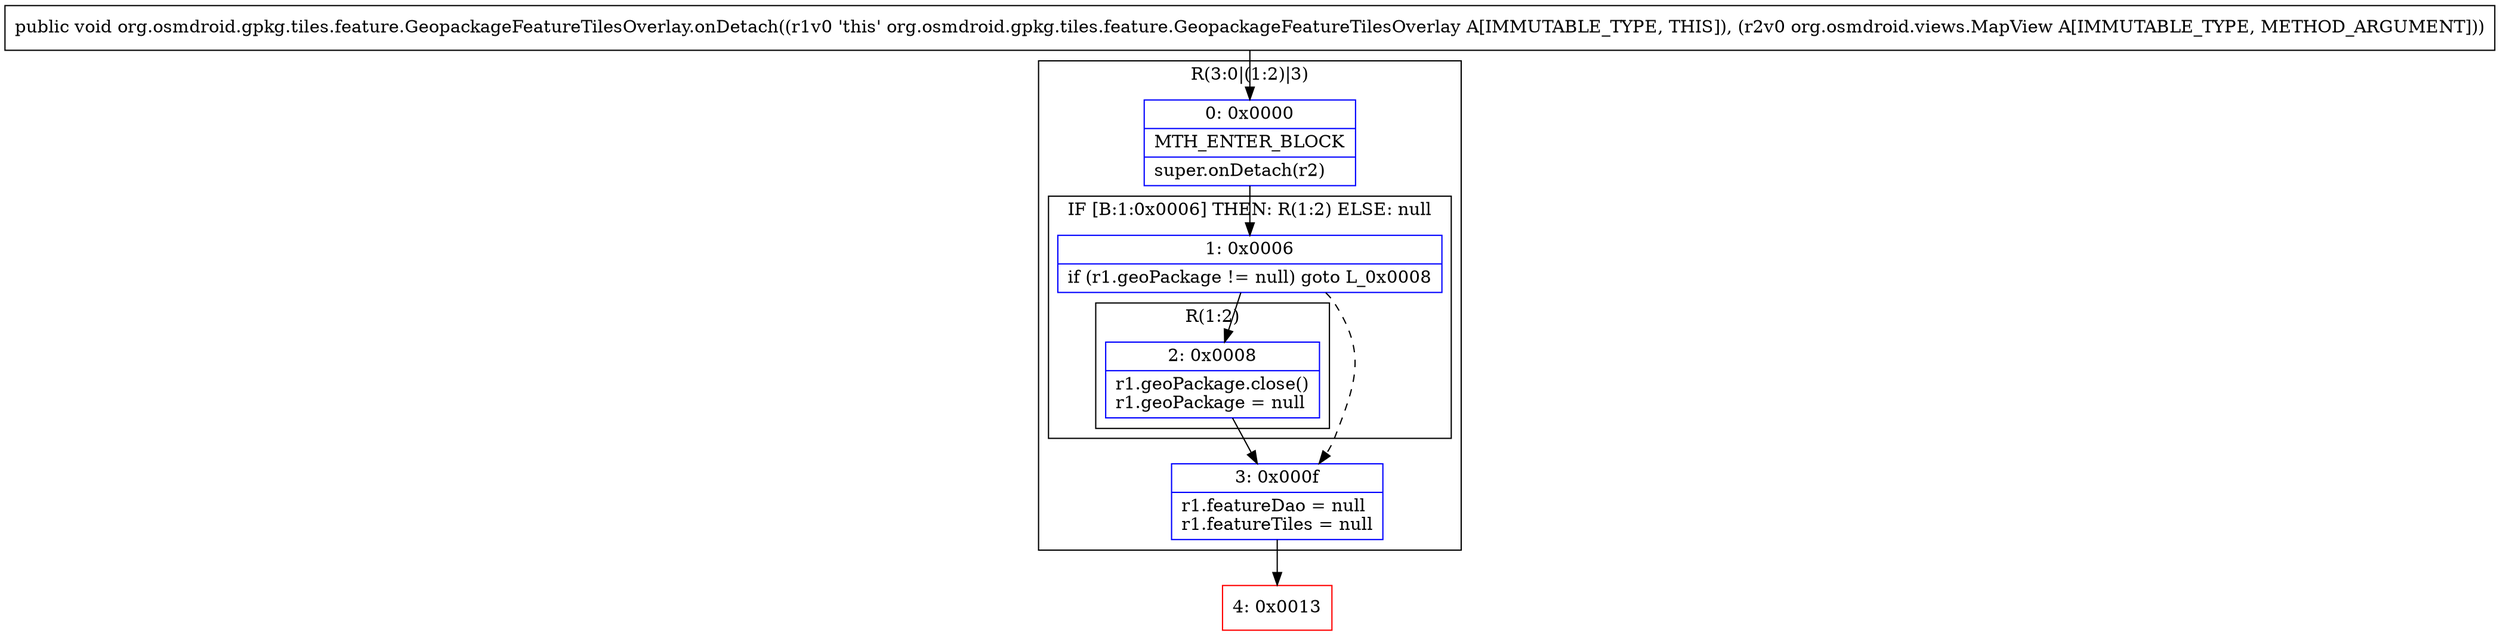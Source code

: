 digraph "CFG fororg.osmdroid.gpkg.tiles.feature.GeopackageFeatureTilesOverlay.onDetach(Lorg\/osmdroid\/views\/MapView;)V" {
subgraph cluster_Region_1897973668 {
label = "R(3:0|(1:2)|3)";
node [shape=record,color=blue];
Node_0 [shape=record,label="{0\:\ 0x0000|MTH_ENTER_BLOCK\l|super.onDetach(r2)\l}"];
subgraph cluster_IfRegion_735327884 {
label = "IF [B:1:0x0006] THEN: R(1:2) ELSE: null";
node [shape=record,color=blue];
Node_1 [shape=record,label="{1\:\ 0x0006|if (r1.geoPackage != null) goto L_0x0008\l}"];
subgraph cluster_Region_134676843 {
label = "R(1:2)";
node [shape=record,color=blue];
Node_2 [shape=record,label="{2\:\ 0x0008|r1.geoPackage.close()\lr1.geoPackage = null\l}"];
}
}
Node_3 [shape=record,label="{3\:\ 0x000f|r1.featureDao = null\lr1.featureTiles = null\l}"];
}
Node_4 [shape=record,color=red,label="{4\:\ 0x0013}"];
MethodNode[shape=record,label="{public void org.osmdroid.gpkg.tiles.feature.GeopackageFeatureTilesOverlay.onDetach((r1v0 'this' org.osmdroid.gpkg.tiles.feature.GeopackageFeatureTilesOverlay A[IMMUTABLE_TYPE, THIS]), (r2v0 org.osmdroid.views.MapView A[IMMUTABLE_TYPE, METHOD_ARGUMENT])) }"];
MethodNode -> Node_0;
Node_0 -> Node_1;
Node_1 -> Node_2;
Node_1 -> Node_3[style=dashed];
Node_2 -> Node_3;
Node_3 -> Node_4;
}

